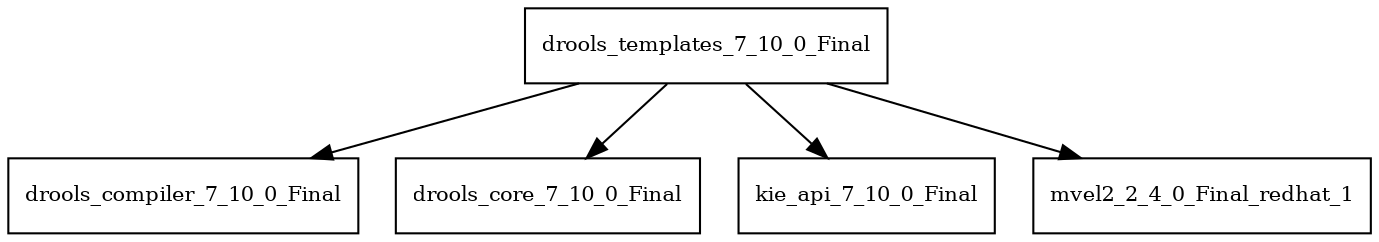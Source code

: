 digraph drools_templates_7_10_0_Final_dependencies {
  node [shape = box, fontsize=10.0];
  drools_templates_7_10_0_Final -> drools_compiler_7_10_0_Final;
  drools_templates_7_10_0_Final -> drools_core_7_10_0_Final;
  drools_templates_7_10_0_Final -> kie_api_7_10_0_Final;
  drools_templates_7_10_0_Final -> mvel2_2_4_0_Final_redhat_1;
}

